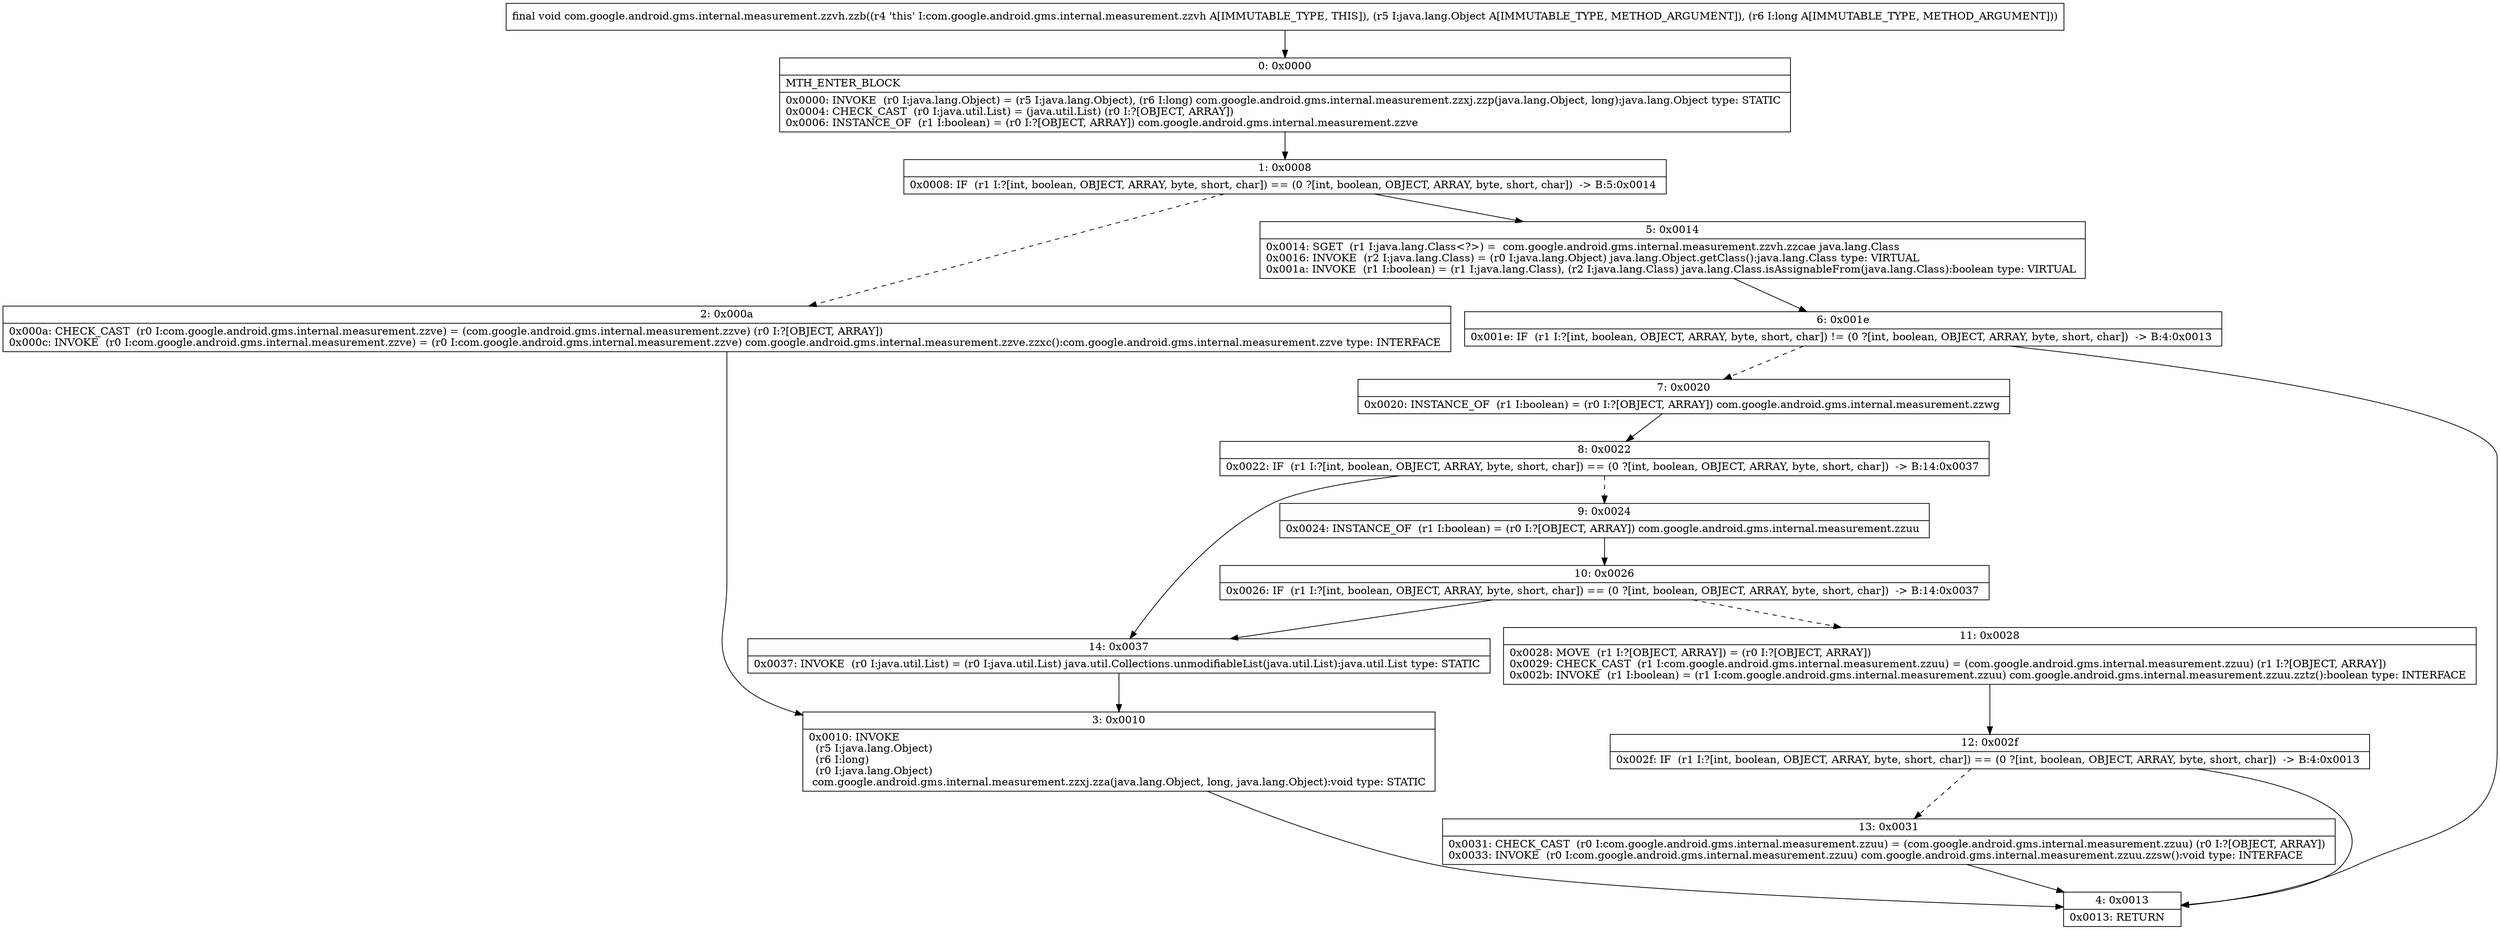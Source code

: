 digraph "CFG forcom.google.android.gms.internal.measurement.zzvh.zzb(Ljava\/lang\/Object;J)V" {
Node_0 [shape=record,label="{0\:\ 0x0000|MTH_ENTER_BLOCK\l|0x0000: INVOKE  (r0 I:java.lang.Object) = (r5 I:java.lang.Object), (r6 I:long) com.google.android.gms.internal.measurement.zzxj.zzp(java.lang.Object, long):java.lang.Object type: STATIC \l0x0004: CHECK_CAST  (r0 I:java.util.List) = (java.util.List) (r0 I:?[OBJECT, ARRAY]) \l0x0006: INSTANCE_OF  (r1 I:boolean) = (r0 I:?[OBJECT, ARRAY]) com.google.android.gms.internal.measurement.zzve \l}"];
Node_1 [shape=record,label="{1\:\ 0x0008|0x0008: IF  (r1 I:?[int, boolean, OBJECT, ARRAY, byte, short, char]) == (0 ?[int, boolean, OBJECT, ARRAY, byte, short, char])  \-\> B:5:0x0014 \l}"];
Node_2 [shape=record,label="{2\:\ 0x000a|0x000a: CHECK_CAST  (r0 I:com.google.android.gms.internal.measurement.zzve) = (com.google.android.gms.internal.measurement.zzve) (r0 I:?[OBJECT, ARRAY]) \l0x000c: INVOKE  (r0 I:com.google.android.gms.internal.measurement.zzve) = (r0 I:com.google.android.gms.internal.measurement.zzve) com.google.android.gms.internal.measurement.zzve.zzxc():com.google.android.gms.internal.measurement.zzve type: INTERFACE \l}"];
Node_3 [shape=record,label="{3\:\ 0x0010|0x0010: INVOKE  \l  (r5 I:java.lang.Object)\l  (r6 I:long)\l  (r0 I:java.lang.Object)\l com.google.android.gms.internal.measurement.zzxj.zza(java.lang.Object, long, java.lang.Object):void type: STATIC \l}"];
Node_4 [shape=record,label="{4\:\ 0x0013|0x0013: RETURN   \l}"];
Node_5 [shape=record,label="{5\:\ 0x0014|0x0014: SGET  (r1 I:java.lang.Class\<?\>) =  com.google.android.gms.internal.measurement.zzvh.zzcae java.lang.Class \l0x0016: INVOKE  (r2 I:java.lang.Class) = (r0 I:java.lang.Object) java.lang.Object.getClass():java.lang.Class type: VIRTUAL \l0x001a: INVOKE  (r1 I:boolean) = (r1 I:java.lang.Class), (r2 I:java.lang.Class) java.lang.Class.isAssignableFrom(java.lang.Class):boolean type: VIRTUAL \l}"];
Node_6 [shape=record,label="{6\:\ 0x001e|0x001e: IF  (r1 I:?[int, boolean, OBJECT, ARRAY, byte, short, char]) != (0 ?[int, boolean, OBJECT, ARRAY, byte, short, char])  \-\> B:4:0x0013 \l}"];
Node_7 [shape=record,label="{7\:\ 0x0020|0x0020: INSTANCE_OF  (r1 I:boolean) = (r0 I:?[OBJECT, ARRAY]) com.google.android.gms.internal.measurement.zzwg \l}"];
Node_8 [shape=record,label="{8\:\ 0x0022|0x0022: IF  (r1 I:?[int, boolean, OBJECT, ARRAY, byte, short, char]) == (0 ?[int, boolean, OBJECT, ARRAY, byte, short, char])  \-\> B:14:0x0037 \l}"];
Node_9 [shape=record,label="{9\:\ 0x0024|0x0024: INSTANCE_OF  (r1 I:boolean) = (r0 I:?[OBJECT, ARRAY]) com.google.android.gms.internal.measurement.zzuu \l}"];
Node_10 [shape=record,label="{10\:\ 0x0026|0x0026: IF  (r1 I:?[int, boolean, OBJECT, ARRAY, byte, short, char]) == (0 ?[int, boolean, OBJECT, ARRAY, byte, short, char])  \-\> B:14:0x0037 \l}"];
Node_11 [shape=record,label="{11\:\ 0x0028|0x0028: MOVE  (r1 I:?[OBJECT, ARRAY]) = (r0 I:?[OBJECT, ARRAY]) \l0x0029: CHECK_CAST  (r1 I:com.google.android.gms.internal.measurement.zzuu) = (com.google.android.gms.internal.measurement.zzuu) (r1 I:?[OBJECT, ARRAY]) \l0x002b: INVOKE  (r1 I:boolean) = (r1 I:com.google.android.gms.internal.measurement.zzuu) com.google.android.gms.internal.measurement.zzuu.zztz():boolean type: INTERFACE \l}"];
Node_12 [shape=record,label="{12\:\ 0x002f|0x002f: IF  (r1 I:?[int, boolean, OBJECT, ARRAY, byte, short, char]) == (0 ?[int, boolean, OBJECT, ARRAY, byte, short, char])  \-\> B:4:0x0013 \l}"];
Node_13 [shape=record,label="{13\:\ 0x0031|0x0031: CHECK_CAST  (r0 I:com.google.android.gms.internal.measurement.zzuu) = (com.google.android.gms.internal.measurement.zzuu) (r0 I:?[OBJECT, ARRAY]) \l0x0033: INVOKE  (r0 I:com.google.android.gms.internal.measurement.zzuu) com.google.android.gms.internal.measurement.zzuu.zzsw():void type: INTERFACE \l}"];
Node_14 [shape=record,label="{14\:\ 0x0037|0x0037: INVOKE  (r0 I:java.util.List) = (r0 I:java.util.List) java.util.Collections.unmodifiableList(java.util.List):java.util.List type: STATIC \l}"];
MethodNode[shape=record,label="{final void com.google.android.gms.internal.measurement.zzvh.zzb((r4 'this' I:com.google.android.gms.internal.measurement.zzvh A[IMMUTABLE_TYPE, THIS]), (r5 I:java.lang.Object A[IMMUTABLE_TYPE, METHOD_ARGUMENT]), (r6 I:long A[IMMUTABLE_TYPE, METHOD_ARGUMENT])) }"];
MethodNode -> Node_0;
Node_0 -> Node_1;
Node_1 -> Node_2[style=dashed];
Node_1 -> Node_5;
Node_2 -> Node_3;
Node_3 -> Node_4;
Node_5 -> Node_6;
Node_6 -> Node_4;
Node_6 -> Node_7[style=dashed];
Node_7 -> Node_8;
Node_8 -> Node_9[style=dashed];
Node_8 -> Node_14;
Node_9 -> Node_10;
Node_10 -> Node_11[style=dashed];
Node_10 -> Node_14;
Node_11 -> Node_12;
Node_12 -> Node_4;
Node_12 -> Node_13[style=dashed];
Node_13 -> Node_4;
Node_14 -> Node_3;
}

